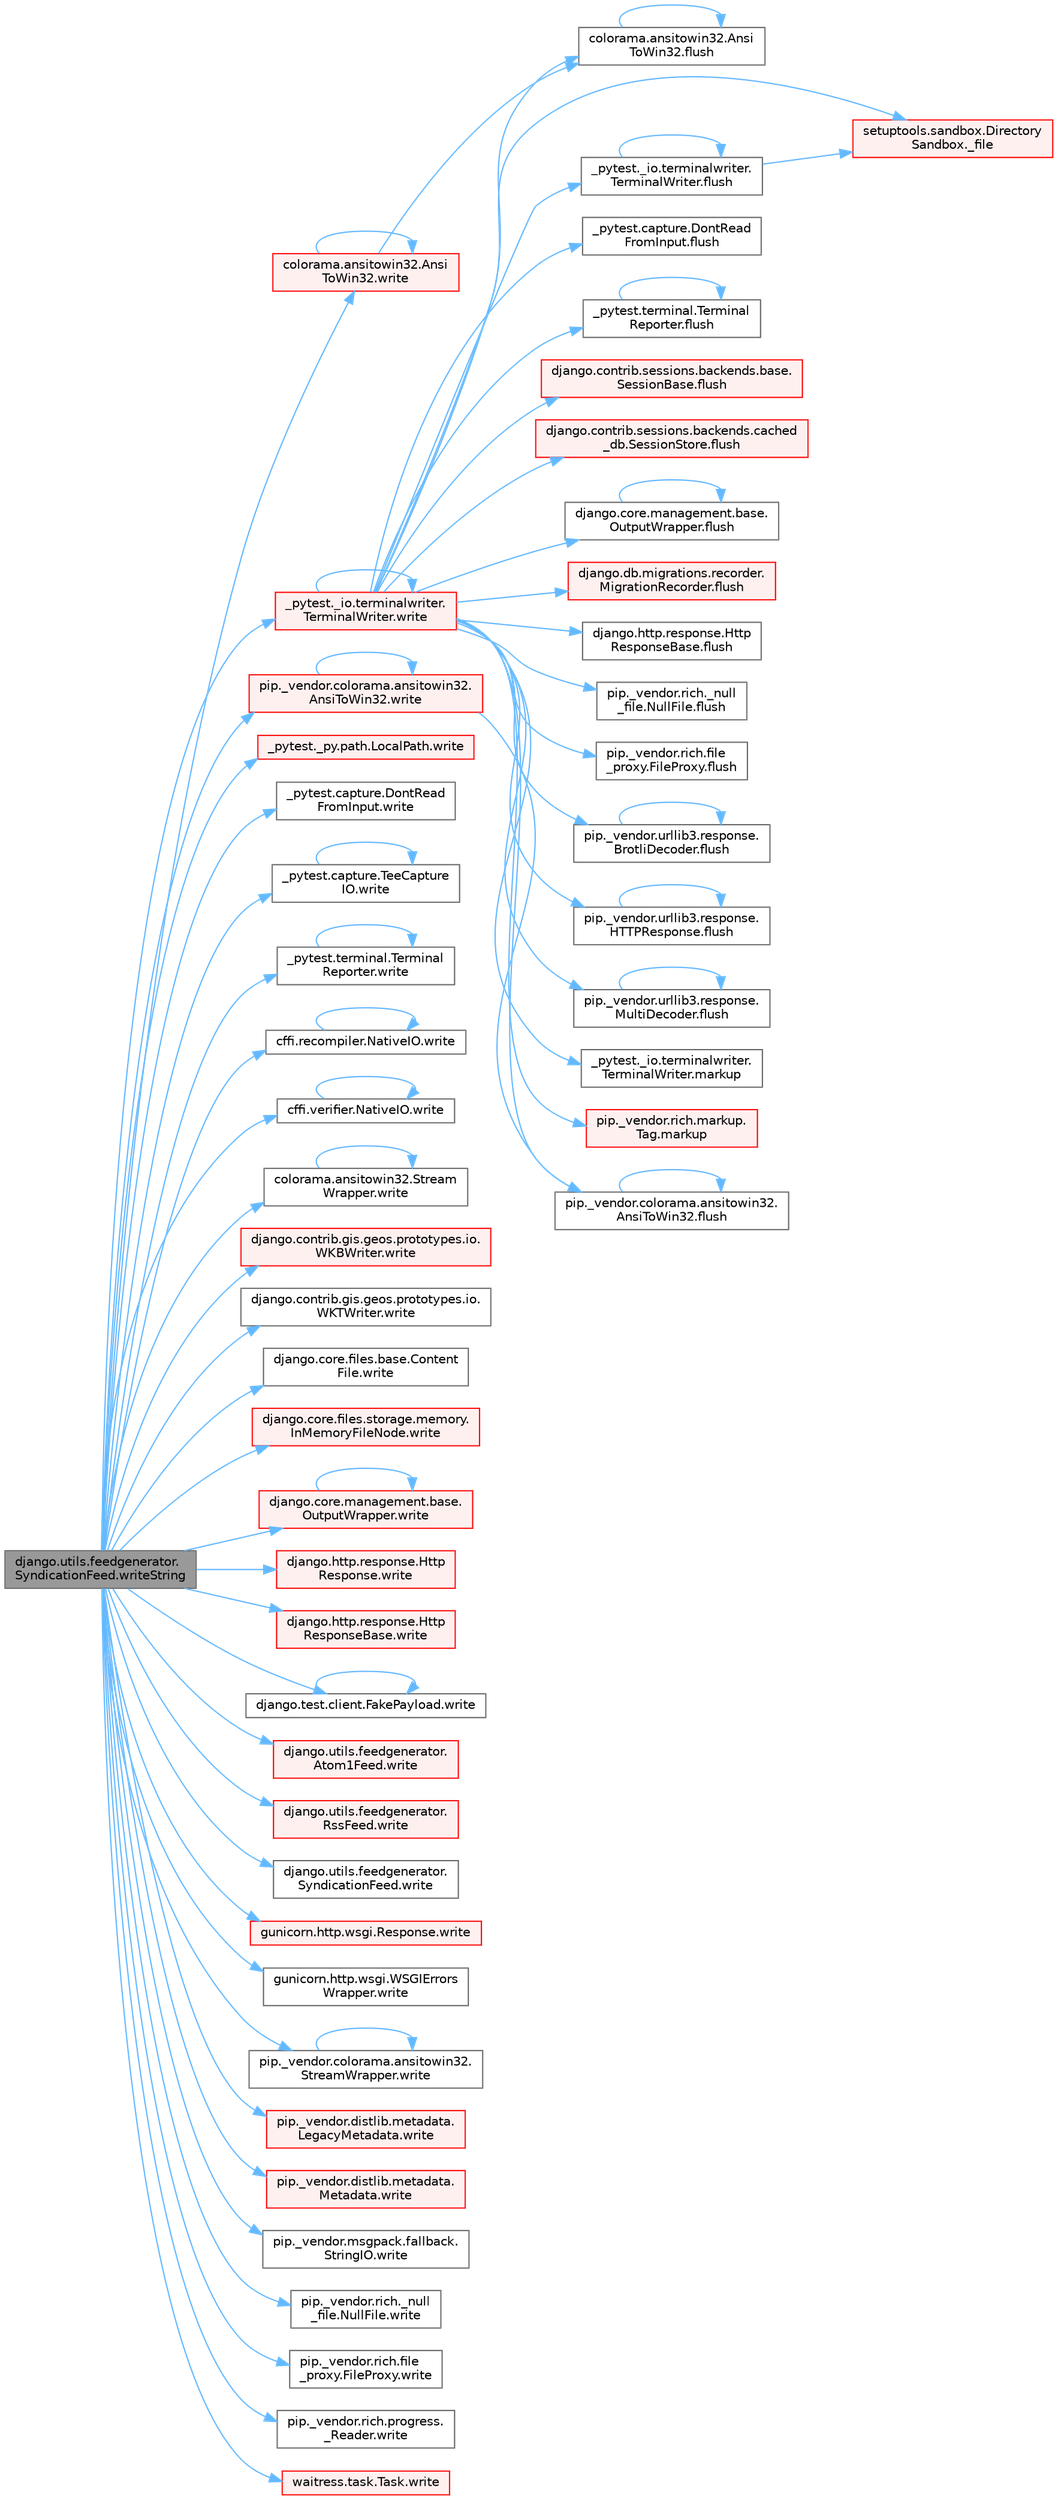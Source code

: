 digraph "django.utils.feedgenerator.SyndicationFeed.writeString"
{
 // LATEX_PDF_SIZE
  bgcolor="transparent";
  edge [fontname=Helvetica,fontsize=10,labelfontname=Helvetica,labelfontsize=10];
  node [fontname=Helvetica,fontsize=10,shape=box,height=0.2,width=0.4];
  rankdir="LR";
  Node1 [id="Node000001",label="django.utils.feedgenerator.\lSyndicationFeed.writeString",height=0.2,width=0.4,color="gray40", fillcolor="grey60", style="filled", fontcolor="black",tooltip=" "];
  Node1 -> Node2 [id="edge1_Node000001_Node000002",color="steelblue1",style="solid",tooltip=" "];
  Node2 [id="Node000002",label="_pytest._io.terminalwriter.\lTerminalWriter.write",height=0.2,width=0.4,color="red", fillcolor="#FFF0F0", style="filled",URL="$class__pytest_1_1__io_1_1terminalwriter_1_1_terminal_writer.html#ab011b237aec5bafbe3761ee6eceaa5b1",tooltip=" "];
  Node2 -> Node3 [id="edge2_Node000002_Node000003",color="steelblue1",style="solid",tooltip=" "];
  Node3 [id="Node000003",label="setuptools.sandbox.Directory\lSandbox._file",height=0.2,width=0.4,color="red", fillcolor="#FFF0F0", style="filled",URL="$classsetuptools_1_1sandbox_1_1_directory_sandbox.html#acf799106ef73553cbfdf57cc16babd98",tooltip=" "];
  Node2 -> Node6 [id="edge3_Node000002_Node000006",color="steelblue1",style="solid",tooltip=" "];
  Node6 [id="Node000006",label="_pytest._io.terminalwriter.\lTerminalWriter.flush",height=0.2,width=0.4,color="grey40", fillcolor="white", style="filled",URL="$class__pytest_1_1__io_1_1terminalwriter_1_1_terminal_writer.html#a843da9eb57c455ee17b0aac062288702",tooltip=" "];
  Node6 -> Node3 [id="edge4_Node000006_Node000003",color="steelblue1",style="solid",tooltip=" "];
  Node6 -> Node6 [id="edge5_Node000006_Node000006",color="steelblue1",style="solid",tooltip=" "];
  Node2 -> Node7 [id="edge6_Node000002_Node000007",color="steelblue1",style="solid",tooltip=" "];
  Node7 [id="Node000007",label="_pytest.capture.DontRead\lFromInput.flush",height=0.2,width=0.4,color="grey40", fillcolor="white", style="filled",URL="$class__pytest_1_1capture_1_1_dont_read_from_input.html#a077768fd4551ea4669db05b09e56435b",tooltip=" "];
  Node2 -> Node8 [id="edge7_Node000002_Node000008",color="steelblue1",style="solid",tooltip=" "];
  Node8 [id="Node000008",label="_pytest.terminal.Terminal\lReporter.flush",height=0.2,width=0.4,color="grey40", fillcolor="white", style="filled",URL="$class__pytest_1_1terminal_1_1_terminal_reporter.html#ac64ff3675724a2a61394acac1ac093bd",tooltip=" "];
  Node8 -> Node8 [id="edge8_Node000008_Node000008",color="steelblue1",style="solid",tooltip=" "];
  Node2 -> Node9 [id="edge9_Node000002_Node000009",color="steelblue1",style="solid",tooltip=" "];
  Node9 [id="Node000009",label="colorama.ansitowin32.Ansi\lToWin32.flush",height=0.2,width=0.4,color="grey40", fillcolor="white", style="filled",URL="$classcolorama_1_1ansitowin32_1_1_ansi_to_win32.html#a689ccc4c4f6f7ee486e9d40cf0fb2679",tooltip=" "];
  Node9 -> Node9 [id="edge10_Node000009_Node000009",color="steelblue1",style="solid",tooltip=" "];
  Node2 -> Node10 [id="edge11_Node000002_Node000010",color="steelblue1",style="solid",tooltip=" "];
  Node10 [id="Node000010",label="django.contrib.sessions.backends.base.\lSessionBase.flush",height=0.2,width=0.4,color="red", fillcolor="#FFF0F0", style="filled",URL="$classdjango_1_1contrib_1_1sessions_1_1backends_1_1base_1_1_session_base.html#a915ab38003d5f0be1ce9f849583910bb",tooltip=" "];
  Node2 -> Node1149 [id="edge12_Node000002_Node001149",color="steelblue1",style="solid",tooltip=" "];
  Node1149 [id="Node001149",label="django.contrib.sessions.backends.cached\l_db.SessionStore.flush",height=0.2,width=0.4,color="red", fillcolor="#FFF0F0", style="filled",URL="$classdjango_1_1contrib_1_1sessions_1_1backends_1_1cached__db_1_1_session_store.html#a6df5f77231b222833b8d76f1a4b0c57d",tooltip=" "];
  Node2 -> Node4227 [id="edge13_Node000002_Node004227",color="steelblue1",style="solid",tooltip=" "];
  Node4227 [id="Node004227",label="django.core.management.base.\lOutputWrapper.flush",height=0.2,width=0.4,color="grey40", fillcolor="white", style="filled",URL="$classdjango_1_1core_1_1management_1_1base_1_1_output_wrapper.html#ae647845a3c38571bd0a4fa624f653313",tooltip=" "];
  Node4227 -> Node4227 [id="edge14_Node004227_Node004227",color="steelblue1",style="solid",tooltip=" "];
  Node2 -> Node4228 [id="edge15_Node000002_Node004228",color="steelblue1",style="solid",tooltip=" "];
  Node4228 [id="Node004228",label="django.db.migrations.recorder.\lMigrationRecorder.flush",height=0.2,width=0.4,color="red", fillcolor="#FFF0F0", style="filled",URL="$classdjango_1_1db_1_1migrations_1_1recorder_1_1_migration_recorder.html#a46c32aba79d6d83c8322aa77a3de6017",tooltip=" "];
  Node2 -> Node4231 [id="edge16_Node000002_Node004231",color="steelblue1",style="solid",tooltip=" "];
  Node4231 [id="Node004231",label="django.http.response.Http\lResponseBase.flush",height=0.2,width=0.4,color="grey40", fillcolor="white", style="filled",URL="$classdjango_1_1http_1_1response_1_1_http_response_base.html#a6af6444fa18f11aeee4df9bb108727c1",tooltip=" "];
  Node2 -> Node3968 [id="edge17_Node000002_Node003968",color="steelblue1",style="solid",tooltip=" "];
  Node3968 [id="Node003968",label="pip._vendor.colorama.ansitowin32.\lAnsiToWin32.flush",height=0.2,width=0.4,color="grey40", fillcolor="white", style="filled",URL="$classpip_1_1__vendor_1_1colorama_1_1ansitowin32_1_1_ansi_to_win32.html#a96b04357c7430abf89e3448e1d33704b",tooltip=" "];
  Node3968 -> Node3968 [id="edge18_Node003968_Node003968",color="steelblue1",style="solid",tooltip=" "];
  Node2 -> Node4232 [id="edge19_Node000002_Node004232",color="steelblue1",style="solid",tooltip=" "];
  Node4232 [id="Node004232",label="pip._vendor.rich._null\l_file.NullFile.flush",height=0.2,width=0.4,color="grey40", fillcolor="white", style="filled",URL="$classpip_1_1__vendor_1_1rich_1_1__null__file_1_1_null_file.html#adadf10a82fdb12caa43abd51d51e980f",tooltip=" "];
  Node2 -> Node4233 [id="edge20_Node000002_Node004233",color="steelblue1",style="solid",tooltip=" "];
  Node4233 [id="Node004233",label="pip._vendor.rich.file\l_proxy.FileProxy.flush",height=0.2,width=0.4,color="grey40", fillcolor="white", style="filled",URL="$classpip_1_1__vendor_1_1rich_1_1file__proxy_1_1_file_proxy.html#af9df24b30b10915478c4224d64b42339",tooltip=" "];
  Node2 -> Node4234 [id="edge21_Node000002_Node004234",color="steelblue1",style="solid",tooltip=" "];
  Node4234 [id="Node004234",label="pip._vendor.urllib3.response.\lBrotliDecoder.flush",height=0.2,width=0.4,color="grey40", fillcolor="white", style="filled",URL="$classpip_1_1__vendor_1_1urllib3_1_1response_1_1_brotli_decoder.html#a065f7ef04d5d05a4274f06ccc2bc3508",tooltip=" "];
  Node4234 -> Node4234 [id="edge22_Node004234_Node004234",color="steelblue1",style="solid",tooltip=" "];
  Node2 -> Node531 [id="edge23_Node000002_Node000531",color="steelblue1",style="solid",tooltip=" "];
  Node531 [id="Node000531",label="pip._vendor.urllib3.response.\lHTTPResponse.flush",height=0.2,width=0.4,color="grey40", fillcolor="white", style="filled",URL="$classpip_1_1__vendor_1_1urllib3_1_1response_1_1_h_t_t_p_response.html#a6d7b7138abe76f737277901c92166a8e",tooltip=" "];
  Node531 -> Node531 [id="edge24_Node000531_Node000531",color="steelblue1",style="solid",tooltip=" "];
  Node2 -> Node4235 [id="edge25_Node000002_Node004235",color="steelblue1",style="solid",tooltip=" "];
  Node4235 [id="Node004235",label="pip._vendor.urllib3.response.\lMultiDecoder.flush",height=0.2,width=0.4,color="grey40", fillcolor="white", style="filled",URL="$classpip_1_1__vendor_1_1urllib3_1_1response_1_1_multi_decoder.html#abdc13dcfe4faef9e95bfe75ad9af208d",tooltip=" "];
  Node4235 -> Node4235 [id="edge26_Node004235_Node004235",color="steelblue1",style="solid",tooltip=" "];
  Node2 -> Node3742 [id="edge27_Node000002_Node003742",color="steelblue1",style="solid",tooltip=" "];
  Node3742 [id="Node003742",label="_pytest._io.terminalwriter.\lTerminalWriter.markup",height=0.2,width=0.4,color="grey40", fillcolor="white", style="filled",URL="$class__pytest_1_1__io_1_1terminalwriter_1_1_terminal_writer.html#acc77d21ac13979a57dcb6ced7dbe2587",tooltip=" "];
  Node2 -> Node3743 [id="edge28_Node000002_Node003743",color="steelblue1",style="solid",tooltip=" "];
  Node3743 [id="Node003743",label="pip._vendor.rich.markup.\lTag.markup",height=0.2,width=0.4,color="red", fillcolor="#FFF0F0", style="filled",URL="$classpip_1_1__vendor_1_1rich_1_1markup_1_1_tag.html#a1722e347d06673b835e29af70bf349ac",tooltip=" "];
  Node2 -> Node2 [id="edge29_Node000002_Node000002",color="steelblue1",style="solid",tooltip=" "];
  Node1 -> Node26 [id="edge30_Node000001_Node000026",color="steelblue1",style="solid",tooltip=" "];
  Node26 [id="Node000026",label="_pytest._py.path.LocalPath.write",height=0.2,width=0.4,color="red", fillcolor="#FFF0F0", style="filled",URL="$class__pytest_1_1__py_1_1path_1_1_local_path.html#a8f782fcf3e7b991a42259724f3d25de2",tooltip=" "];
  Node1 -> Node3953 [id="edge31_Node000001_Node003953",color="steelblue1",style="solid",tooltip=" "];
  Node3953 [id="Node003953",label="_pytest.capture.DontRead\lFromInput.write",height=0.2,width=0.4,color="grey40", fillcolor="white", style="filled",URL="$class__pytest_1_1capture_1_1_dont_read_from_input.html#a406eef5fc6e2a689e4095b418e34258e",tooltip=" "];
  Node1 -> Node3954 [id="edge32_Node000001_Node003954",color="steelblue1",style="solid",tooltip=" "];
  Node3954 [id="Node003954",label="_pytest.capture.TeeCapture\lIO.write",height=0.2,width=0.4,color="grey40", fillcolor="white", style="filled",URL="$class__pytest_1_1capture_1_1_tee_capture_i_o.html#ad2ae68f89adb705539b1f510ac1d2a06",tooltip=" "];
  Node3954 -> Node3954 [id="edge33_Node003954_Node003954",color="steelblue1",style="solid",tooltip=" "];
  Node1 -> Node3955 [id="edge34_Node000001_Node003955",color="steelblue1",style="solid",tooltip=" "];
  Node3955 [id="Node003955",label="_pytest.terminal.Terminal\lReporter.write",height=0.2,width=0.4,color="grey40", fillcolor="white", style="filled",URL="$class__pytest_1_1terminal_1_1_terminal_reporter.html#a6a83fce851fa9dfdc476bc6fb0d4595b",tooltip=" "];
  Node3955 -> Node3955 [id="edge35_Node003955_Node003955",color="steelblue1",style="solid",tooltip=" "];
  Node1 -> Node3956 [id="edge36_Node000001_Node003956",color="steelblue1",style="solid",tooltip=" "];
  Node3956 [id="Node003956",label="cffi.recompiler.NativeIO.write",height=0.2,width=0.4,color="grey40", fillcolor="white", style="filled",URL="$classcffi_1_1recompiler_1_1_native_i_o.html#a179e7b41f653f51024a2cc98ad72cbbe",tooltip=" "];
  Node3956 -> Node3956 [id="edge37_Node003956_Node003956",color="steelblue1",style="solid",tooltip=" "];
  Node1 -> Node3957 [id="edge38_Node000001_Node003957",color="steelblue1",style="solid",tooltip=" "];
  Node3957 [id="Node003957",label="cffi.verifier.NativeIO.write",height=0.2,width=0.4,color="grey40", fillcolor="white", style="filled",URL="$classcffi_1_1verifier_1_1_native_i_o.html#a9f02f1e437c53293db7389ce253ee238",tooltip=" "];
  Node3957 -> Node3957 [id="edge39_Node003957_Node003957",color="steelblue1",style="solid",tooltip=" "];
  Node1 -> Node3958 [id="edge40_Node000001_Node003958",color="steelblue1",style="solid",tooltip=" "];
  Node3958 [id="Node003958",label="colorama.ansitowin32.Ansi\lToWin32.write",height=0.2,width=0.4,color="red", fillcolor="#FFF0F0", style="filled",URL="$classcolorama_1_1ansitowin32_1_1_ansi_to_win32.html#abadac90e6f0a5a03cecdc6f254eca7d8",tooltip=" "];
  Node3958 -> Node9 [id="edge41_Node003958_Node000009",color="steelblue1",style="solid",tooltip=" "];
  Node3958 -> Node3958 [id="edge42_Node003958_Node003958",color="steelblue1",style="solid",tooltip=" "];
  Node1 -> Node3980 [id="edge43_Node000001_Node003980",color="steelblue1",style="solid",tooltip=" "];
  Node3980 [id="Node003980",label="colorama.ansitowin32.Stream\lWrapper.write",height=0.2,width=0.4,color="grey40", fillcolor="white", style="filled",URL="$classcolorama_1_1ansitowin32_1_1_stream_wrapper.html#a551910ddf0a34dde1db2a38e00b789d4",tooltip=" "];
  Node3980 -> Node3980 [id="edge44_Node003980_Node003980",color="steelblue1",style="solid",tooltip=" "];
  Node1 -> Node3981 [id="edge45_Node000001_Node003981",color="steelblue1",style="solid",tooltip=" "];
  Node3981 [id="Node003981",label="django.contrib.gis.geos.prototypes.io.\lWKBWriter.write",height=0.2,width=0.4,color="red", fillcolor="#FFF0F0", style="filled",URL="$classdjango_1_1contrib_1_1gis_1_1geos_1_1prototypes_1_1io_1_1_w_k_b_writer.html#a2cdc902d36a57ba6070e70570ca85c55",tooltip=" "];
  Node1 -> Node3983 [id="edge46_Node000001_Node003983",color="steelblue1",style="solid",tooltip=" "];
  Node3983 [id="Node003983",label="django.contrib.gis.geos.prototypes.io.\lWKTWriter.write",height=0.2,width=0.4,color="grey40", fillcolor="white", style="filled",URL="$classdjango_1_1contrib_1_1gis_1_1geos_1_1prototypes_1_1io_1_1_w_k_t_writer.html#a8c54e53507e3f6193ce7a36c8f977370",tooltip=" "];
  Node1 -> Node3984 [id="edge47_Node000001_Node003984",color="steelblue1",style="solid",tooltip=" "];
  Node3984 [id="Node003984",label="django.core.files.base.Content\lFile.write",height=0.2,width=0.4,color="grey40", fillcolor="white", style="filled",URL="$classdjango_1_1core_1_1files_1_1base_1_1_content_file.html#a5777a08a5be02c055680c8bcbb235c61",tooltip=" "];
  Node1 -> Node3985 [id="edge48_Node000001_Node003985",color="steelblue1",style="solid",tooltip=" "];
  Node3985 [id="Node003985",label="django.core.files.storage.memory.\lInMemoryFileNode.write",height=0.2,width=0.4,color="red", fillcolor="#FFF0F0", style="filled",URL="$classdjango_1_1core_1_1files_1_1storage_1_1memory_1_1_in_memory_file_node.html#a0e630c96ce4523b3fbd453fa5789bc9e",tooltip=" "];
  Node1 -> Node3987 [id="edge49_Node000001_Node003987",color="steelblue1",style="solid",tooltip=" "];
  Node3987 [id="Node003987",label="django.core.management.base.\lOutputWrapper.write",height=0.2,width=0.4,color="red", fillcolor="#FFF0F0", style="filled",URL="$classdjango_1_1core_1_1management_1_1base_1_1_output_wrapper.html#a3577d4a5a7af3c1c66cfdfa3a5bd8a15",tooltip=" "];
  Node3987 -> Node3987 [id="edge50_Node003987_Node003987",color="steelblue1",style="solid",tooltip=" "];
  Node1 -> Node4002 [id="edge51_Node000001_Node004002",color="steelblue1",style="solid",tooltip=" "];
  Node4002 [id="Node004002",label="django.http.response.Http\lResponse.write",height=0.2,width=0.4,color="red", fillcolor="#FFF0F0", style="filled",URL="$classdjango_1_1http_1_1response_1_1_http_response.html#ac159fb36270c736cfc19334cd8350091",tooltip=" "];
  Node1 -> Node4003 [id="edge52_Node000001_Node004003",color="steelblue1",style="solid",tooltip=" "];
  Node4003 [id="Node004003",label="django.http.response.Http\lResponseBase.write",height=0.2,width=0.4,color="red", fillcolor="#FFF0F0", style="filled",URL="$classdjango_1_1http_1_1response_1_1_http_response_base.html#a4be34840707dfbb85170d7339d758dc1",tooltip=" "];
  Node1 -> Node4004 [id="edge53_Node000001_Node004004",color="steelblue1",style="solid",tooltip=" "];
  Node4004 [id="Node004004",label="django.test.client.FakePayload.write",height=0.2,width=0.4,color="grey40", fillcolor="white", style="filled",URL="$classdjango_1_1test_1_1client_1_1_fake_payload.html#a6a1dca1b58f77e75800bc2d738d3fd7e",tooltip=" "];
  Node4004 -> Node4004 [id="edge54_Node004004_Node004004",color="steelblue1",style="solid",tooltip=" "];
  Node1 -> Node4005 [id="edge55_Node000001_Node004005",color="steelblue1",style="solid",tooltip=" "];
  Node4005 [id="Node004005",label="django.utils.feedgenerator.\lAtom1Feed.write",height=0.2,width=0.4,color="red", fillcolor="#FFF0F0", style="filled",URL="$classdjango_1_1utils_1_1feedgenerator_1_1_atom1_feed.html#afbf5b931a75be201e339b64a8aa46119",tooltip=" "];
  Node1 -> Node4056 [id="edge56_Node000001_Node004056",color="steelblue1",style="solid",tooltip=" "];
  Node4056 [id="Node004056",label="django.utils.feedgenerator.\lRssFeed.write",height=0.2,width=0.4,color="red", fillcolor="#FFF0F0", style="filled",URL="$classdjango_1_1utils_1_1feedgenerator_1_1_rss_feed.html#a63ea2926c2c773e874f51ced997a2618",tooltip=" "];
  Node1 -> Node4061 [id="edge57_Node000001_Node004061",color="steelblue1",style="solid",tooltip=" "];
  Node4061 [id="Node004061",label="django.utils.feedgenerator.\lSyndicationFeed.write",height=0.2,width=0.4,color="grey40", fillcolor="white", style="filled",URL="$classdjango_1_1utils_1_1feedgenerator_1_1_syndication_feed.html#a8b6aa844d6a12751a6d67fe6a2e58ebb",tooltip=" "];
  Node1 -> Node4062 [id="edge58_Node000001_Node004062",color="steelblue1",style="solid",tooltip=" "];
  Node4062 [id="Node004062",label="gunicorn.http.wsgi.Response.write",height=0.2,width=0.4,color="red", fillcolor="#FFF0F0", style="filled",URL="$classgunicorn_1_1http_1_1wsgi_1_1_response.html#a125ec803f25529604c0cbf2177de8951",tooltip=" "];
  Node1 -> Node4063 [id="edge59_Node000001_Node004063",color="steelblue1",style="solid",tooltip=" "];
  Node4063 [id="Node004063",label="gunicorn.http.wsgi.WSGIErrors\lWrapper.write",height=0.2,width=0.4,color="grey40", fillcolor="white", style="filled",URL="$classgunicorn_1_1http_1_1wsgi_1_1_w_s_g_i_errors_wrapper.html#a7dabeb0732ba57e770de5e6c297cbfba",tooltip=" "];
  Node1 -> Node3967 [id="edge60_Node000001_Node003967",color="steelblue1",style="solid",tooltip=" "];
  Node3967 [id="Node003967",label="pip._vendor.colorama.ansitowin32.\lAnsiToWin32.write",height=0.2,width=0.4,color="red", fillcolor="#FFF0F0", style="filled",URL="$classpip_1_1__vendor_1_1colorama_1_1ansitowin32_1_1_ansi_to_win32.html#aaeb0baf104470a2dfb282dce019b45e4",tooltip=" "];
  Node3967 -> Node3968 [id="edge61_Node003967_Node003968",color="steelblue1",style="solid",tooltip=" "];
  Node3967 -> Node3967 [id="edge62_Node003967_Node003967",color="steelblue1",style="solid",tooltip=" "];
  Node1 -> Node4064 [id="edge63_Node000001_Node004064",color="steelblue1",style="solid",tooltip=" "];
  Node4064 [id="Node004064",label="pip._vendor.colorama.ansitowin32.\lStreamWrapper.write",height=0.2,width=0.4,color="grey40", fillcolor="white", style="filled",URL="$classpip_1_1__vendor_1_1colorama_1_1ansitowin32_1_1_stream_wrapper.html#aa47f76b442f79d6ff416b7b941fc274e",tooltip=" "];
  Node4064 -> Node4064 [id="edge64_Node004064_Node004064",color="steelblue1",style="solid",tooltip=" "];
  Node1 -> Node4065 [id="edge65_Node000001_Node004065",color="steelblue1",style="solid",tooltip=" "];
  Node4065 [id="Node004065",label="pip._vendor.distlib.metadata.\lLegacyMetadata.write",height=0.2,width=0.4,color="red", fillcolor="#FFF0F0", style="filled",URL="$classpip_1_1__vendor_1_1distlib_1_1metadata_1_1_legacy_metadata.html#af3423aeacce2739a48b38815d4ba89be",tooltip=" "];
  Node1 -> Node4071 [id="edge66_Node000001_Node004071",color="steelblue1",style="solid",tooltip=" "];
  Node4071 [id="Node004071",label="pip._vendor.distlib.metadata.\lMetadata.write",height=0.2,width=0.4,color="red", fillcolor="#FFF0F0", style="filled",URL="$classpip_1_1__vendor_1_1distlib_1_1metadata_1_1_metadata.html#a1a2c54572ca133a21190923864249820",tooltip=" "];
  Node1 -> Node4083 [id="edge67_Node000001_Node004083",color="steelblue1",style="solid",tooltip=" "];
  Node4083 [id="Node004083",label="pip._vendor.msgpack.fallback.\lStringIO.write",height=0.2,width=0.4,color="grey40", fillcolor="white", style="filled",URL="$classpip_1_1__vendor_1_1msgpack_1_1fallback_1_1_string_i_o.html#a6adb76b5a6646bce44458254c6dacaf7",tooltip=" "];
  Node1 -> Node4084 [id="edge68_Node000001_Node004084",color="steelblue1",style="solid",tooltip=" "];
  Node4084 [id="Node004084",label="pip._vendor.rich._null\l_file.NullFile.write",height=0.2,width=0.4,color="grey40", fillcolor="white", style="filled",URL="$classpip_1_1__vendor_1_1rich_1_1__null__file_1_1_null_file.html#a01d2e01041fb795a1f042e5a520ebc35",tooltip=" "];
  Node1 -> Node4085 [id="edge69_Node000001_Node004085",color="steelblue1",style="solid",tooltip=" "];
  Node4085 [id="Node004085",label="pip._vendor.rich.file\l_proxy.FileProxy.write",height=0.2,width=0.4,color="grey40", fillcolor="white", style="filled",URL="$classpip_1_1__vendor_1_1rich_1_1file__proxy_1_1_file_proxy.html#a433bec714cb79fe570a7fa947d7ef607",tooltip=" "];
  Node1 -> Node4086 [id="edge70_Node000001_Node004086",color="steelblue1",style="solid",tooltip=" "];
  Node4086 [id="Node004086",label="pip._vendor.rich.progress.\l_Reader.write",height=0.2,width=0.4,color="grey40", fillcolor="white", style="filled",URL="$classpip_1_1__vendor_1_1rich_1_1progress_1_1___reader.html#a8ef599c97b85c42dcb4df6645d5734e1",tooltip=" "];
  Node1 -> Node4087 [id="edge71_Node000001_Node004087",color="steelblue1",style="solid",tooltip=" "];
  Node4087 [id="Node004087",label="waitress.task.Task.write",height=0.2,width=0.4,color="red", fillcolor="#FFF0F0", style="filled",URL="$classwaitress_1_1task_1_1_task.html#a4ea20833759dca71b052d4f67ff85834",tooltip=" "];
}
